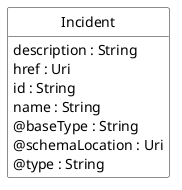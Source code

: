 @startuml
hide circle
hide methods
hide stereotype
show <<Enumeration>> stereotype
skinparam class {
   BackgroundColor<<Enumeration>> #E6F5F7
   BackgroundColor<<Ref>> #FFFFE0
   BackgroundColor<<Pivot>> #FFFFFFF
   BackgroundColor<<SimpleType>> #E2F0DA
   BackgroundColor #FCF2E3
}

class Incident <<Pivot>> {
    description : String
    href : Uri
    id : String
    name : String
    @baseType : String
    @schemaLocation : Uri
    @type : String
}


@enduml